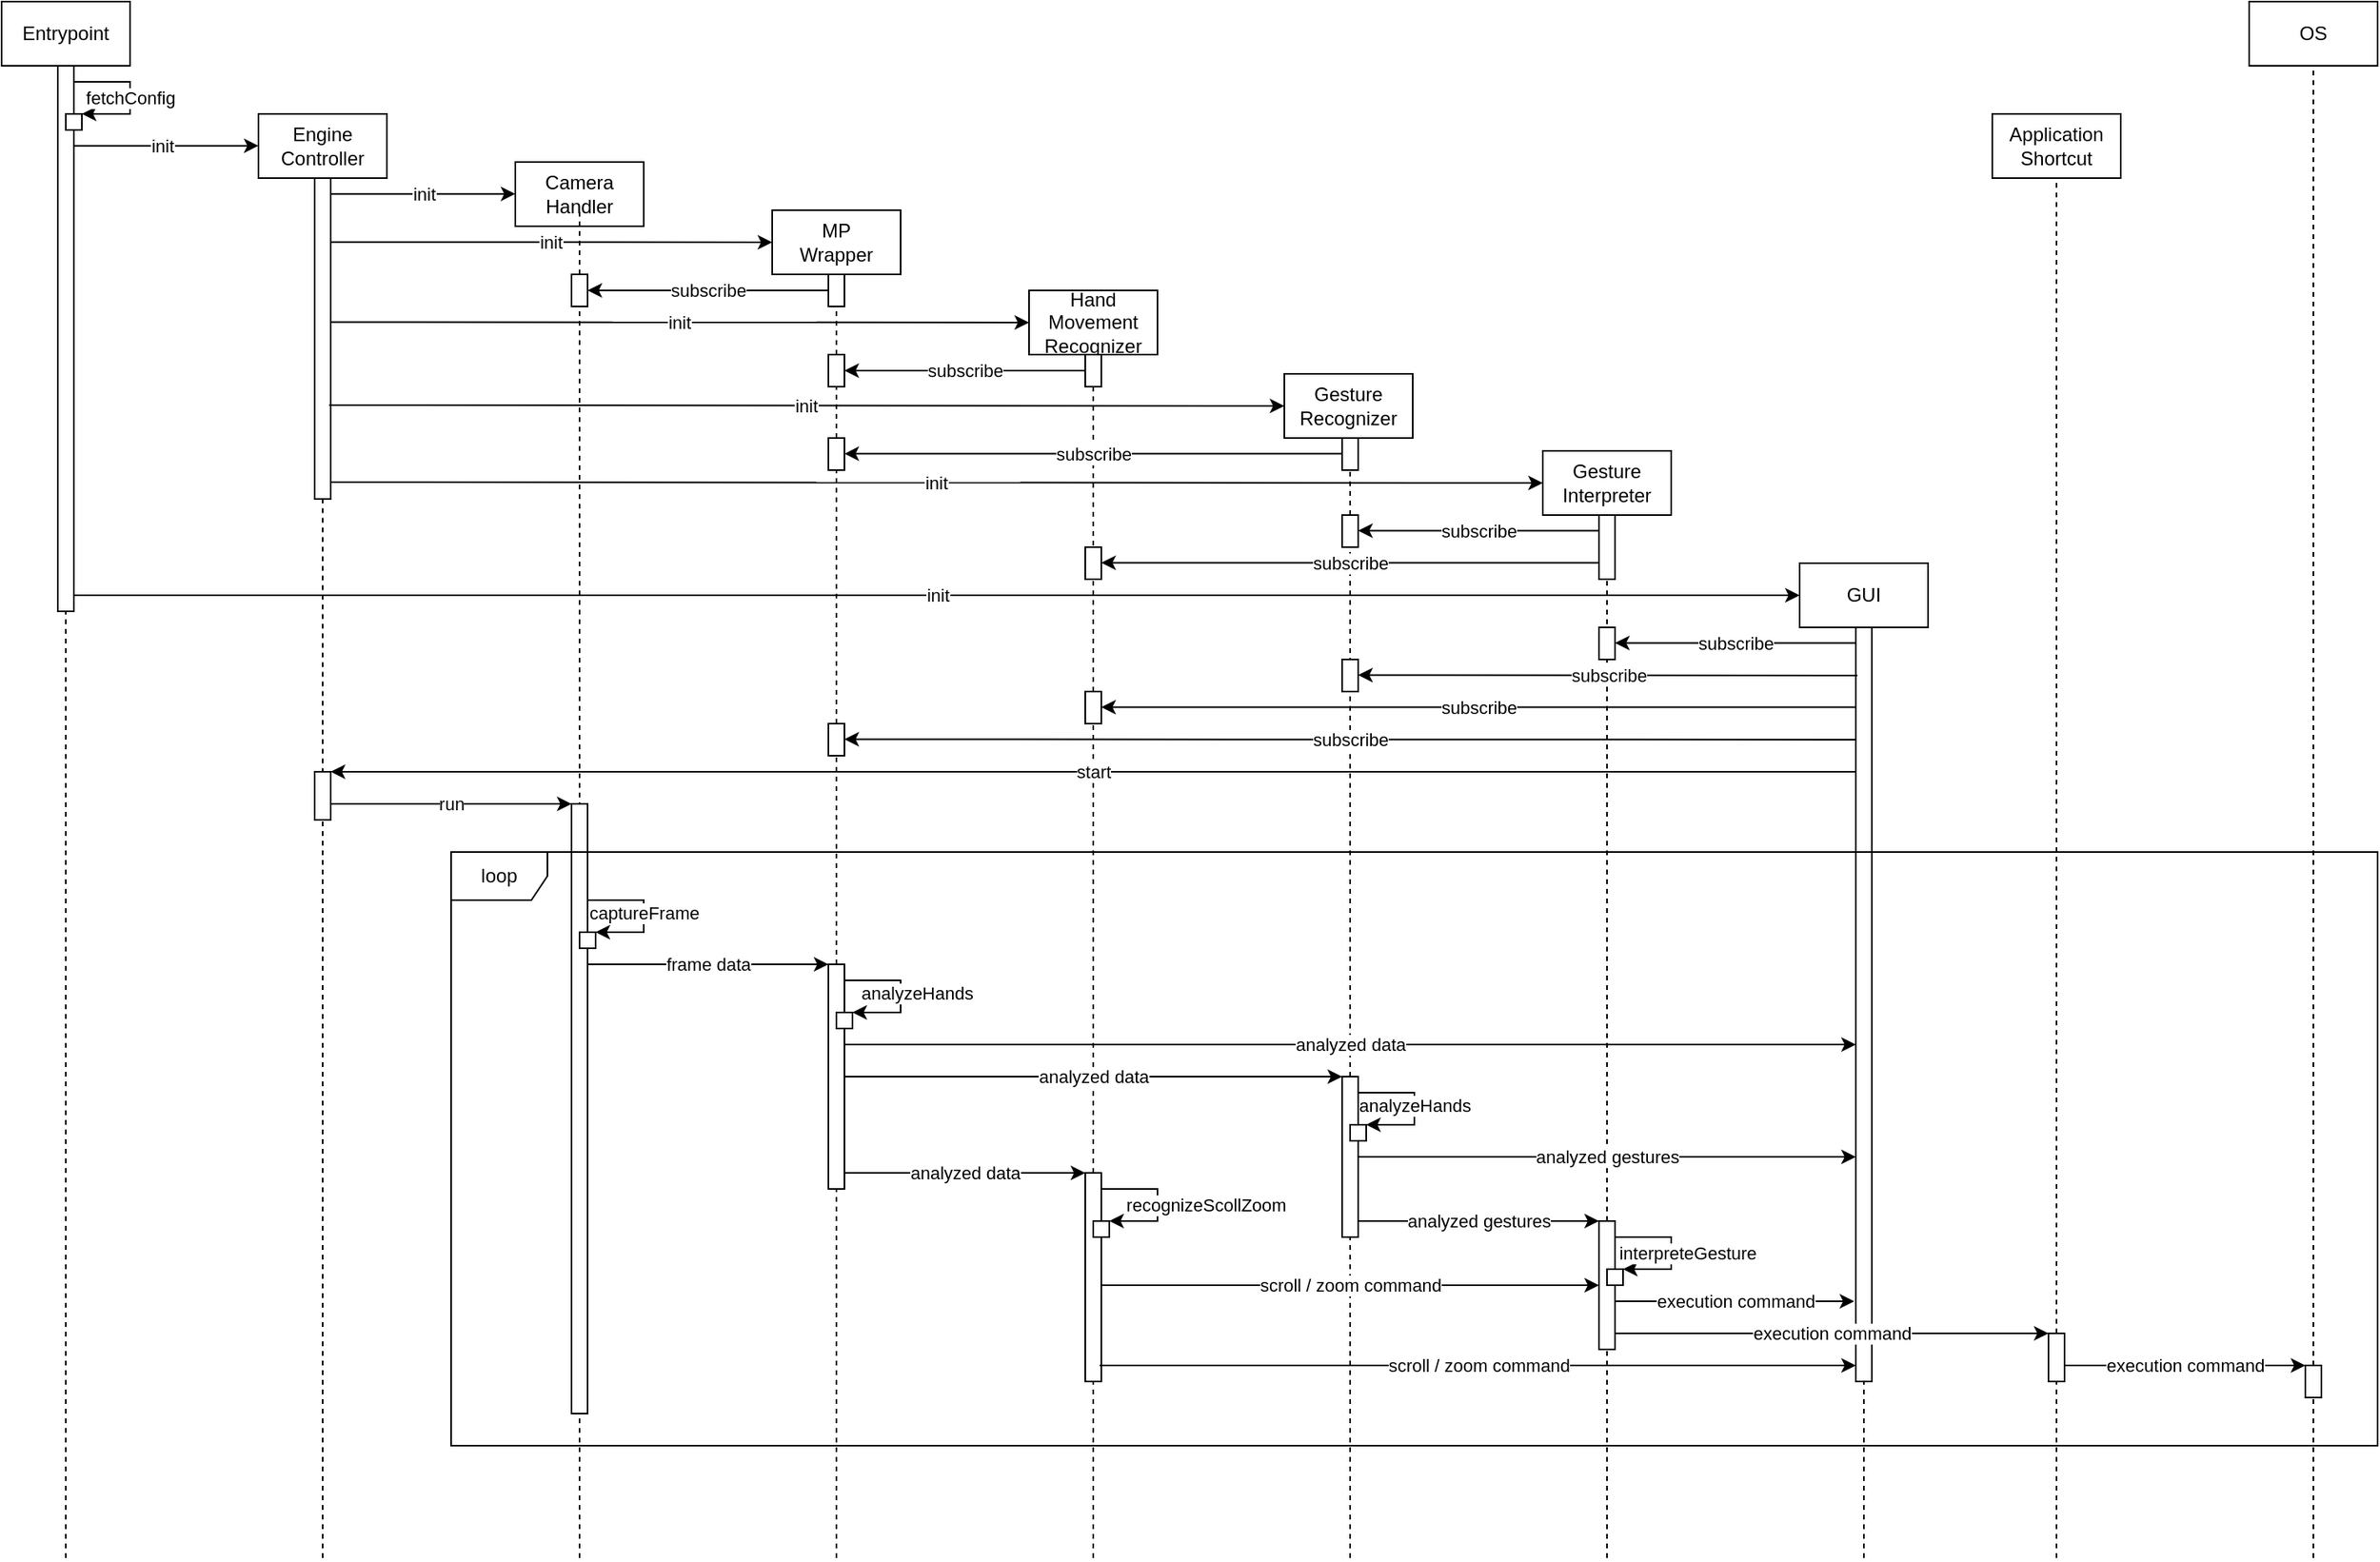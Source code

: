 <mxfile version="24.4.3" type="device">
  <diagram name="Seite-1" id="Dwj16rkVB0URbmV1UGKK">
    <mxGraphModel dx="1912" dy="991" grid="1" gridSize="10" guides="1" tooltips="1" connect="1" arrows="1" fold="1" page="1" pageScale="1" pageWidth="827" pageHeight="1169" math="0" shadow="0">
      <root>
        <mxCell id="0" />
        <mxCell id="1" parent="0" />
        <mxCell id="QZdKsVzVGydWaZeZubHy-1" value="Entrypoint" style="html=1;whiteSpace=wrap;" parent="1" vertex="1">
          <mxGeometry x="40" y="40" width="80" height="40" as="geometry" />
        </mxCell>
        <mxCell id="QZdKsVzVGydWaZeZubHy-2" value="&lt;div&gt;Engine&lt;/div&gt;&lt;div&gt;Controller&lt;br&gt;&lt;/div&gt;" style="html=1;whiteSpace=wrap;" parent="1" vertex="1">
          <mxGeometry x="200" y="110" width="80" height="40" as="geometry" />
        </mxCell>
        <mxCell id="QZdKsVzVGydWaZeZubHy-3" value="Camera&lt;br&gt;Handler" style="html=1;whiteSpace=wrap;" parent="1" vertex="1">
          <mxGeometry x="360" y="140" width="80" height="40" as="geometry" />
        </mxCell>
        <mxCell id="QZdKsVzVGydWaZeZubHy-4" value="MP&lt;br&gt;Wrapper" style="html=1;whiteSpace=wrap;" parent="1" vertex="1">
          <mxGeometry x="520" y="170" width="80" height="40" as="geometry" />
        </mxCell>
        <mxCell id="QZdKsVzVGydWaZeZubHy-5" value="Hand Movement Recognizer" style="html=1;whiteSpace=wrap;" parent="1" vertex="1">
          <mxGeometry x="680" y="220" width="80" height="40" as="geometry" />
        </mxCell>
        <mxCell id="QZdKsVzVGydWaZeZubHy-7" value="&lt;div&gt;Gesture&lt;/div&gt;&lt;div&gt;Interpreter&lt;/div&gt;" style="html=1;whiteSpace=wrap;" parent="1" vertex="1">
          <mxGeometry x="1000" y="320" width="80" height="40" as="geometry" />
        </mxCell>
        <mxCell id="QZdKsVzVGydWaZeZubHy-9" value="GUI" style="html=1;whiteSpace=wrap;" parent="1" vertex="1">
          <mxGeometry x="1160" y="390" width="80" height="40" as="geometry" />
        </mxCell>
        <mxCell id="QZdKsVzVGydWaZeZubHy-10" value="" style="endArrow=none;dashed=1;html=1;rounded=0;entryX=0.5;entryY=1;entryDx=0;entryDy=0;" parent="1" source="QZdKsVzVGydWaZeZubHy-27" target="QZdKsVzVGydWaZeZubHy-1" edge="1">
          <mxGeometry width="50" height="50" relative="1" as="geometry">
            <mxPoint x="80" y="760" as="sourcePoint" />
            <mxPoint x="490" y="200" as="targetPoint" />
          </mxGeometry>
        </mxCell>
        <mxCell id="QZdKsVzVGydWaZeZubHy-11" value="" style="endArrow=none;dashed=1;html=1;rounded=0;entryX=0.5;entryY=1;entryDx=0;entryDy=0;" parent="1" source="QZdKsVzVGydWaZeZubHy-41" target="QZdKsVzVGydWaZeZubHy-2" edge="1">
          <mxGeometry width="50" height="50" relative="1" as="geometry">
            <mxPoint x="240" y="451.538" as="sourcePoint" />
            <mxPoint x="239.41" y="164" as="targetPoint" />
          </mxGeometry>
        </mxCell>
        <mxCell id="QZdKsVzVGydWaZeZubHy-12" value="" style="endArrow=none;dashed=1;html=1;rounded=0;entryX=0.5;entryY=1;entryDx=0;entryDy=0;" parent="1" source="QZdKsVzVGydWaZeZubHy-65" edge="1">
          <mxGeometry width="50" height="50" relative="1" as="geometry">
            <mxPoint x="400" y="894" as="sourcePoint" />
            <mxPoint x="400" y="170" as="targetPoint" />
          </mxGeometry>
        </mxCell>
        <mxCell id="QZdKsVzVGydWaZeZubHy-16" value="" style="endArrow=none;dashed=1;html=1;rounded=0;entryX=0.5;entryY=1;entryDx=0;entryDy=0;" parent="1" source="QZdKsVzVGydWaZeZubHy-72" target="QZdKsVzVGydWaZeZubHy-7" edge="1">
          <mxGeometry width="50" height="50" relative="1" as="geometry">
            <mxPoint x="1040" y="924" as="sourcePoint" />
            <mxPoint x="1040" y="360" as="targetPoint" />
          </mxGeometry>
        </mxCell>
        <mxCell id="QZdKsVzVGydWaZeZubHy-18" value="" style="endArrow=none;dashed=1;html=1;rounded=0;entryX=0.5;entryY=1;entryDx=0;entryDy=0;" parent="1" source="QZdKsVzVGydWaZeZubHy-81" edge="1">
          <mxGeometry width="50" height="50" relative="1" as="geometry">
            <mxPoint x="1199.5" y="1110" as="sourcePoint" />
            <mxPoint x="1199.5" y="430" as="targetPoint" />
          </mxGeometry>
        </mxCell>
        <mxCell id="QZdKsVzVGydWaZeZubHy-20" value="init" style="endArrow=classic;html=1;rounded=0;" parent="1" edge="1">
          <mxGeometry width="50" height="50" relative="1" as="geometry">
            <mxPoint x="80" y="129.82" as="sourcePoint" />
            <mxPoint x="200" y="129.82" as="targetPoint" />
          </mxGeometry>
        </mxCell>
        <mxCell id="QZdKsVzVGydWaZeZubHy-28" value="" style="endArrow=none;dashed=1;html=1;rounded=0;" parent="1" target="QZdKsVzVGydWaZeZubHy-27" edge="1">
          <mxGeometry width="50" height="50" relative="1" as="geometry">
            <mxPoint x="80" y="1010" as="sourcePoint" />
            <mxPoint x="80" y="540" as="targetPoint" />
          </mxGeometry>
        </mxCell>
        <mxCell id="QZdKsVzVGydWaZeZubHy-27" value="" style="html=1;points=[[0,0,0,0,5],[0,1,0,0,-5],[1,0,0,0,5],[1,1,0,0,-5]];perimeter=orthogonalPerimeter;outlineConnect=0;targetShapes=umlLifeline;portConstraint=eastwest;newEdgeStyle={&quot;curved&quot;:0,&quot;rounded&quot;:0};" parent="1" vertex="1">
          <mxGeometry x="75" y="80" width="10" height="340" as="geometry" />
        </mxCell>
        <mxCell id="QZdKsVzVGydWaZeZubHy-37" value="" style="html=1;points=[[0,0,0,0,5],[0,1,0,0,-5],[1,0,0,0,5],[1,1,0,0,-5]];perimeter=orthogonalPerimeter;outlineConnect=0;targetShapes=umlLifeline;portConstraint=eastwest;newEdgeStyle={&quot;curved&quot;:0,&quot;rounded&quot;:0};" parent="1" vertex="1">
          <mxGeometry x="80" y="110" width="10" height="10" as="geometry" />
        </mxCell>
        <mxCell id="QZdKsVzVGydWaZeZubHy-38" value="fetchConfig" style="endArrow=classic;html=1;rounded=0;" parent="1" edge="1">
          <mxGeometry x="0.059" width="50" height="50" relative="1" as="geometry">
            <mxPoint x="85" y="90" as="sourcePoint" />
            <mxPoint x="90" y="110" as="targetPoint" />
            <Array as="points">
              <mxPoint x="120" y="90" />
              <mxPoint x="120" y="110" />
            </Array>
            <mxPoint as="offset" />
          </mxGeometry>
        </mxCell>
        <mxCell id="QZdKsVzVGydWaZeZubHy-41" value="" style="html=1;points=[[0,0,0,0,5],[0,1,0,0,-5],[1,0,0,0,5],[1,1,0,0,-5]];perimeter=orthogonalPerimeter;outlineConnect=0;targetShapes=umlLifeline;portConstraint=eastwest;newEdgeStyle={&quot;curved&quot;:0,&quot;rounded&quot;:0};" parent="1" vertex="1">
          <mxGeometry x="235" y="150" width="10" height="200" as="geometry" />
        </mxCell>
        <mxCell id="QZdKsVzVGydWaZeZubHy-43" value="init" style="endArrow=classic;html=1;rounded=0;" parent="1" edge="1">
          <mxGeometry width="50" height="50" relative="1" as="geometry">
            <mxPoint x="245" y="159.82" as="sourcePoint" />
            <mxPoint x="360" y="159.82" as="targetPoint" />
          </mxGeometry>
        </mxCell>
        <mxCell id="QZdKsVzVGydWaZeZubHy-44" value="init" style="endArrow=classic;html=1;rounded=0;entryX=0;entryY=0.5;entryDx=0;entryDy=0;" parent="1" target="QZdKsVzVGydWaZeZubHy-4" edge="1">
          <mxGeometry width="50" height="50" relative="1" as="geometry">
            <mxPoint x="245" y="189.82" as="sourcePoint" />
            <mxPoint x="360" y="189.82" as="targetPoint" />
          </mxGeometry>
        </mxCell>
        <mxCell id="QZdKsVzVGydWaZeZubHy-45" value="init" style="endArrow=classic;html=1;rounded=0;entryX=0;entryY=0.5;entryDx=0;entryDy=0;" parent="1" target="QZdKsVzVGydWaZeZubHy-5" edge="1">
          <mxGeometry width="50" height="50" relative="1" as="geometry">
            <mxPoint x="245" y="239.74" as="sourcePoint" />
            <mxPoint x="520" y="239.92" as="targetPoint" />
          </mxGeometry>
        </mxCell>
        <mxCell id="QZdKsVzVGydWaZeZubHy-50" value="" style="endArrow=none;dashed=1;html=1;rounded=0;entryX=0.5;entryY=1;entryDx=0;entryDy=0;" parent="1" source="QZdKsVzVGydWaZeZubHy-58" edge="1">
          <mxGeometry width="50" height="50" relative="1" as="geometry">
            <mxPoint x="560" y="260" as="sourcePoint" />
            <mxPoint x="560" y="230" as="targetPoint" />
          </mxGeometry>
        </mxCell>
        <mxCell id="QZdKsVzVGydWaZeZubHy-49" value="" style="html=1;points=[[0,0,0,0,5],[0,1,0,0,-5],[1,0,0,0,5],[1,1,0,0,-5]];perimeter=orthogonalPerimeter;outlineConnect=0;targetShapes=umlLifeline;portConstraint=eastwest;newEdgeStyle={&quot;curved&quot;:0,&quot;rounded&quot;:0};" parent="1" vertex="1">
          <mxGeometry x="555" y="210" width="10" height="20" as="geometry" />
        </mxCell>
        <mxCell id="QZdKsVzVGydWaZeZubHy-51" value="subscribe" style="endArrow=classic;html=1;rounded=0;" parent="1" source="QZdKsVzVGydWaZeZubHy-49" target="QZdKsVzVGydWaZeZubHy-65" edge="1">
          <mxGeometry width="50" height="50" relative="1" as="geometry">
            <mxPoint x="480" y="280" as="sourcePoint" />
            <mxPoint x="410" y="220" as="targetPoint" />
          </mxGeometry>
        </mxCell>
        <mxCell id="QZdKsVzVGydWaZeZubHy-53" value="" style="endArrow=none;dashed=1;html=1;rounded=0;" parent="1" source="QZdKsVzVGydWaZeZubHy-55" target="QZdKsVzVGydWaZeZubHy-76" edge="1">
          <mxGeometry width="50" height="50" relative="1" as="geometry">
            <mxPoint x="719.79" y="1104" as="sourcePoint" />
            <mxPoint x="719.97" y="440" as="targetPoint" />
          </mxGeometry>
        </mxCell>
        <mxCell id="QZdKsVzVGydWaZeZubHy-55" value="" style="html=1;points=[[0,0,0,0,5],[0,1,0,0,-5],[1,0,0,0,5],[1,1,0,0,-5]];perimeter=orthogonalPerimeter;outlineConnect=0;targetShapes=umlLifeline;portConstraint=eastwest;newEdgeStyle={&quot;curved&quot;:0,&quot;rounded&quot;:0};" parent="1" vertex="1">
          <mxGeometry x="715" y="260" width="10" height="20" as="geometry" />
        </mxCell>
        <mxCell id="QZdKsVzVGydWaZeZubHy-57" value="subscribe" style="endArrow=classic;html=1;rounded=0;" parent="1" target="QZdKsVzVGydWaZeZubHy-58" edge="1">
          <mxGeometry width="50" height="50" relative="1" as="geometry">
            <mxPoint x="715" y="270" as="sourcePoint" />
            <mxPoint x="600" y="270" as="targetPoint" />
          </mxGeometry>
        </mxCell>
        <mxCell id="QZdKsVzVGydWaZeZubHy-59" value="" style="endArrow=none;dashed=1;html=1;rounded=0;entryX=0.5;entryY=1;entryDx=0;entryDy=0;" parent="1" source="QZdKsVzVGydWaZeZubHy-67" target="QZdKsVzVGydWaZeZubHy-58" edge="1">
          <mxGeometry width="50" height="50" relative="1" as="geometry">
            <mxPoint x="560" y="290" as="sourcePoint" />
            <mxPoint x="560" y="180" as="targetPoint" />
          </mxGeometry>
        </mxCell>
        <mxCell id="QZdKsVzVGydWaZeZubHy-58" value="" style="html=1;points=[[0,0,0,0,5],[0,1,0,0,-5],[1,0,0,0,5],[1,1,0,0,-5]];perimeter=orthogonalPerimeter;outlineConnect=0;targetShapes=umlLifeline;portConstraint=eastwest;newEdgeStyle={&quot;curved&quot;:0,&quot;rounded&quot;:0};" parent="1" vertex="1">
          <mxGeometry x="555" y="260" width="10" height="20" as="geometry" />
        </mxCell>
        <mxCell id="QZdKsVzVGydWaZeZubHy-6" value="&lt;div&gt;Gesture&lt;/div&gt;&lt;div&gt;Recognizer&lt;br&gt;&lt;/div&gt;" style="html=1;whiteSpace=wrap;" parent="1" vertex="1">
          <mxGeometry x="839" y="272" width="80" height="40" as="geometry" />
        </mxCell>
        <mxCell id="QZdKsVzVGydWaZeZubHy-62" value="" style="endArrow=none;dashed=1;html=1;rounded=0;entryX=0.5;entryY=1;entryDx=0;entryDy=0;" parent="1" source="QZdKsVzVGydWaZeZubHy-55" edge="1">
          <mxGeometry width="50" height="50" relative="1" as="geometry">
            <mxPoint x="680" y="340" as="sourcePoint" />
            <mxPoint x="720" y="370" as="targetPoint" />
          </mxGeometry>
        </mxCell>
        <mxCell id="QZdKsVzVGydWaZeZubHy-63" value="init" style="endArrow=classic;html=1;rounded=0;entryX=0;entryY=0.5;entryDx=0;entryDy=0;" parent="1" target="QZdKsVzVGydWaZeZubHy-6" edge="1">
          <mxGeometry width="50" height="50" relative="1" as="geometry">
            <mxPoint x="244" y="291.5" as="sourcePoint" />
            <mxPoint x="679" y="291.76" as="targetPoint" />
          </mxGeometry>
        </mxCell>
        <mxCell id="QZdKsVzVGydWaZeZubHy-64" value="init" style="endArrow=classic;html=1;rounded=0;entryX=0;entryY=0.5;entryDx=0;entryDy=0;" parent="1" target="QZdKsVzVGydWaZeZubHy-7" edge="1">
          <mxGeometry width="50" height="50" relative="1" as="geometry">
            <mxPoint x="245" y="339.5" as="sourcePoint" />
            <mxPoint x="840" y="340" as="targetPoint" />
          </mxGeometry>
        </mxCell>
        <mxCell id="QZdKsVzVGydWaZeZubHy-66" value="" style="endArrow=none;dashed=1;html=1;rounded=0;entryX=0.5;entryY=1;entryDx=0;entryDy=0;" parent="1" edge="1">
          <mxGeometry width="50" height="50" relative="1" as="geometry">
            <mxPoint x="400" y="1010" as="sourcePoint" />
            <mxPoint x="400" y="230" as="targetPoint" />
          </mxGeometry>
        </mxCell>
        <mxCell id="QZdKsVzVGydWaZeZubHy-65" value="" style="html=1;points=[[0,0,0,0,5],[0,1,0,0,-5],[1,0,0,0,5],[1,1,0,0,-5]];perimeter=orthogonalPerimeter;outlineConnect=0;targetShapes=umlLifeline;portConstraint=eastwest;newEdgeStyle={&quot;curved&quot;:0,&quot;rounded&quot;:0};" parent="1" vertex="1">
          <mxGeometry x="395" y="210" width="10" height="20" as="geometry" />
        </mxCell>
        <mxCell id="QZdKsVzVGydWaZeZubHy-68" value="" style="endArrow=none;dashed=1;html=1;rounded=0;entryX=0.5;entryY=1;entryDx=0;entryDy=0;" parent="1" source="QZdKsVzVGydWaZeZubHy-101" target="QZdKsVzVGydWaZeZubHy-67" edge="1">
          <mxGeometry width="50" height="50" relative="1" as="geometry">
            <mxPoint x="558.82" y="1004" as="sourcePoint" />
            <mxPoint x="559" y="440" as="targetPoint" />
          </mxGeometry>
        </mxCell>
        <mxCell id="QZdKsVzVGydWaZeZubHy-67" value="" style="html=1;points=[[0,0,0,0,5],[0,1,0,0,-5],[1,0,0,0,5],[1,1,0,0,-5]];perimeter=orthogonalPerimeter;outlineConnect=0;targetShapes=umlLifeline;portConstraint=eastwest;newEdgeStyle={&quot;curved&quot;:0,&quot;rounded&quot;:0};" parent="1" vertex="1">
          <mxGeometry x="555" y="312" width="10" height="20" as="geometry" />
        </mxCell>
        <mxCell id="QZdKsVzVGydWaZeZubHy-70" value="" style="endArrow=none;dashed=1;html=1;rounded=0;entryX=0.5;entryY=1;entryDx=0;entryDy=0;" parent="1" source="QZdKsVzVGydWaZeZubHy-74" target="QZdKsVzVGydWaZeZubHy-69" edge="1">
          <mxGeometry width="50" height="50" relative="1" as="geometry">
            <mxPoint x="880" y="342.0" as="sourcePoint" />
            <mxPoint x="880" y="222" as="targetPoint" />
          </mxGeometry>
        </mxCell>
        <mxCell id="QZdKsVzVGydWaZeZubHy-69" value="" style="html=1;points=[[0,0,0,0,5],[0,1,0,0,-5],[1,0,0,0,5],[1,1,0,0,-5]];perimeter=orthogonalPerimeter;outlineConnect=0;targetShapes=umlLifeline;portConstraint=eastwest;newEdgeStyle={&quot;curved&quot;:0,&quot;rounded&quot;:0};" parent="1" vertex="1">
          <mxGeometry x="875" y="312" width="10" height="20" as="geometry" />
        </mxCell>
        <mxCell id="QZdKsVzVGydWaZeZubHy-71" value="subscribe" style="endArrow=classic;html=1;rounded=0;" parent="1" source="QZdKsVzVGydWaZeZubHy-69" edge="1">
          <mxGeometry width="50" height="50" relative="1" as="geometry">
            <mxPoint x="715" y="321.76" as="sourcePoint" />
            <mxPoint x="565" y="321.76" as="targetPoint" />
          </mxGeometry>
        </mxCell>
        <mxCell id="QZdKsVzVGydWaZeZubHy-73" value="" style="endArrow=none;dashed=1;html=1;rounded=0;entryX=0.5;entryY=1;entryDx=0;entryDy=0;" parent="1" source="QZdKsVzVGydWaZeZubHy-118" edge="1">
          <mxGeometry width="50" height="50" relative="1" as="geometry">
            <mxPoint x="1040" y="920" as="sourcePoint" />
            <mxPoint x="1040" y="390" as="targetPoint" />
          </mxGeometry>
        </mxCell>
        <mxCell id="QZdKsVzVGydWaZeZubHy-72" value="" style="html=1;points=[[0,0,0,0,5],[0,1,0,0,-5],[1,0,0,0,5],[1,1,0,0,-5]];perimeter=orthogonalPerimeter;outlineConnect=0;targetShapes=umlLifeline;portConstraint=eastwest;newEdgeStyle={&quot;curved&quot;:0,&quot;rounded&quot;:0};" parent="1" vertex="1">
          <mxGeometry x="1035" y="360" width="10" height="40" as="geometry" />
        </mxCell>
        <mxCell id="QZdKsVzVGydWaZeZubHy-75" value="" style="endArrow=none;dashed=1;html=1;rounded=0;entryX=0.5;entryY=1;entryDx=0;entryDy=0;" parent="1" source="QZdKsVzVGydWaZeZubHy-106" target="QZdKsVzVGydWaZeZubHy-74" edge="1">
          <mxGeometry width="50" height="50" relative="1" as="geometry">
            <mxPoint x="880" y="920" as="sourcePoint" />
            <mxPoint x="880" y="350" as="targetPoint" />
          </mxGeometry>
        </mxCell>
        <mxCell id="QZdKsVzVGydWaZeZubHy-74" value="" style="html=1;points=[[0,0,0,0,5],[0,1,0,0,-5],[1,0,0,0,5],[1,1,0,0,-5]];perimeter=orthogonalPerimeter;outlineConnect=0;targetShapes=umlLifeline;portConstraint=eastwest;newEdgeStyle={&quot;curved&quot;:0,&quot;rounded&quot;:0};" parent="1" vertex="1">
          <mxGeometry x="875" y="360" width="10" height="20" as="geometry" />
        </mxCell>
        <mxCell id="QZdKsVzVGydWaZeZubHy-77" value="" style="endArrow=none;dashed=1;html=1;rounded=0;entryX=0.5;entryY=1;entryDx=0;entryDy=0;" parent="1" source="QZdKsVzVGydWaZeZubHy-112" edge="1">
          <mxGeometry width="50" height="50" relative="1" as="geometry">
            <mxPoint x="720" y="920" as="sourcePoint" />
            <mxPoint x="720" y="390" as="targetPoint" />
          </mxGeometry>
        </mxCell>
        <mxCell id="QZdKsVzVGydWaZeZubHy-76" value="" style="html=1;points=[[0,0,0,0,5],[0,1,0,0,-5],[1,0,0,0,5],[1,1,0,0,-5]];perimeter=orthogonalPerimeter;outlineConnect=0;targetShapes=umlLifeline;portConstraint=eastwest;newEdgeStyle={&quot;curved&quot;:0,&quot;rounded&quot;:0};" parent="1" vertex="1">
          <mxGeometry x="715" y="380" width="10" height="20" as="geometry" />
        </mxCell>
        <mxCell id="QZdKsVzVGydWaZeZubHy-78" value="subscribe" style="endArrow=classic;html=1;rounded=0;" parent="1" edge="1">
          <mxGeometry width="50" height="50" relative="1" as="geometry">
            <mxPoint x="1035" y="369.71" as="sourcePoint" />
            <mxPoint x="885" y="369.71" as="targetPoint" />
          </mxGeometry>
        </mxCell>
        <mxCell id="QZdKsVzVGydWaZeZubHy-79" value="subscribe" style="endArrow=classic;html=1;rounded=0;" parent="1" target="QZdKsVzVGydWaZeZubHy-76" edge="1">
          <mxGeometry width="50" height="50" relative="1" as="geometry">
            <mxPoint x="1035" y="389.71" as="sourcePoint" />
            <mxPoint x="885" y="389.71" as="targetPoint" />
          </mxGeometry>
        </mxCell>
        <mxCell id="QZdKsVzVGydWaZeZubHy-80" value="init" style="endArrow=classic;html=1;rounded=0;entryX=0;entryY=0.5;entryDx=0;entryDy=0;" parent="1" target="QZdKsVzVGydWaZeZubHy-9" edge="1">
          <mxGeometry width="50" height="50" relative="1" as="geometry">
            <mxPoint x="85" y="410" as="sourcePoint" />
            <mxPoint x="205" y="529.5" as="targetPoint" />
          </mxGeometry>
        </mxCell>
        <mxCell id="QZdKsVzVGydWaZeZubHy-83" value="" style="endArrow=none;dashed=1;html=1;rounded=0;" parent="1" target="QZdKsVzVGydWaZeZubHy-81" edge="1">
          <mxGeometry width="50" height="50" relative="1" as="geometry">
            <mxPoint x="1200" y="1010" as="sourcePoint" />
            <mxPoint x="1200" y="860" as="targetPoint" />
          </mxGeometry>
        </mxCell>
        <mxCell id="QZdKsVzVGydWaZeZubHy-81" value="" style="html=1;points=[[0,0,0,0,5],[0,1,0,0,-5],[1,0,0,0,5],[1,1,0,0,-5]];perimeter=orthogonalPerimeter;outlineConnect=0;targetShapes=umlLifeline;portConstraint=eastwest;newEdgeStyle={&quot;curved&quot;:0,&quot;rounded&quot;:0};" parent="1" vertex="1">
          <mxGeometry x="1195" y="430" width="10" height="470" as="geometry" />
        </mxCell>
        <mxCell id="QZdKsVzVGydWaZeZubHy-84" value="" style="html=1;points=[[0,0,0,0,5],[0,1,0,0,-5],[1,0,0,0,5],[1,1,0,0,-5]];perimeter=orthogonalPerimeter;outlineConnect=0;targetShapes=umlLifeline;portConstraint=eastwest;newEdgeStyle={&quot;curved&quot;:0,&quot;rounded&quot;:0};" parent="1" vertex="1">
          <mxGeometry x="1035" y="430" width="10" height="20" as="geometry" />
        </mxCell>
        <mxCell id="QZdKsVzVGydWaZeZubHy-85" value="subscribe" style="endArrow=classic;html=1;rounded=0;" parent="1" edge="1">
          <mxGeometry width="50" height="50" relative="1" as="geometry">
            <mxPoint x="1195" y="439.71" as="sourcePoint" />
            <mxPoint x="1045" y="439.71" as="targetPoint" />
          </mxGeometry>
        </mxCell>
        <mxCell id="QZdKsVzVGydWaZeZubHy-86" value="" style="html=1;points=[[0,0,0,0,5],[0,1,0,0,-5],[1,0,0,0,5],[1,1,0,0,-5]];perimeter=orthogonalPerimeter;outlineConnect=0;targetShapes=umlLifeline;portConstraint=eastwest;newEdgeStyle={&quot;curved&quot;:0,&quot;rounded&quot;:0};" parent="1" vertex="1">
          <mxGeometry x="875" y="450" width="10" height="20" as="geometry" />
        </mxCell>
        <mxCell id="QZdKsVzVGydWaZeZubHy-87" value="subscribe" style="endArrow=classic;html=1;rounded=0;" parent="1" edge="1">
          <mxGeometry width="50" height="50" relative="1" as="geometry">
            <mxPoint x="1196" y="460" as="sourcePoint" />
            <mxPoint x="885" y="459.71" as="targetPoint" />
          </mxGeometry>
        </mxCell>
        <mxCell id="QZdKsVzVGydWaZeZubHy-88" value="" style="html=1;points=[[0,0,0,0,5],[0,1,0,0,-5],[1,0,0,0,5],[1,1,0,0,-5]];perimeter=orthogonalPerimeter;outlineConnect=0;targetShapes=umlLifeline;portConstraint=eastwest;newEdgeStyle={&quot;curved&quot;:0,&quot;rounded&quot;:0};" parent="1" vertex="1">
          <mxGeometry x="715" y="470" width="10" height="20" as="geometry" />
        </mxCell>
        <mxCell id="QZdKsVzVGydWaZeZubHy-89" value="subscribe" style="endArrow=classic;html=1;rounded=0;" parent="1" source="QZdKsVzVGydWaZeZubHy-81" edge="1">
          <mxGeometry width="50" height="50" relative="1" as="geometry">
            <mxPoint x="1036" y="480" as="sourcePoint" />
            <mxPoint x="725" y="479.71" as="targetPoint" />
          </mxGeometry>
        </mxCell>
        <mxCell id="QZdKsVzVGydWaZeZubHy-90" value="" style="html=1;points=[[0,0,0,0,5],[0,1,0,0,-5],[1,0,0,0,5],[1,1,0,0,-5]];perimeter=orthogonalPerimeter;outlineConnect=0;targetShapes=umlLifeline;portConstraint=eastwest;newEdgeStyle={&quot;curved&quot;:0,&quot;rounded&quot;:0};" parent="1" vertex="1">
          <mxGeometry x="555" y="490" width="10" height="20" as="geometry" />
        </mxCell>
        <mxCell id="QZdKsVzVGydWaZeZubHy-91" value="subscribe" style="endArrow=classic;html=1;rounded=0;" parent="1" edge="1">
          <mxGeometry width="50" height="50" relative="1" as="geometry">
            <mxPoint x="1195" y="500" as="sourcePoint" />
            <mxPoint x="565" y="499.71" as="targetPoint" />
          </mxGeometry>
        </mxCell>
        <mxCell id="QZdKsVzVGydWaZeZubHy-92" value="start" style="endArrow=classic;html=1;rounded=0;" parent="1" target="QZdKsVzVGydWaZeZubHy-93" edge="1">
          <mxGeometry width="50" height="50" relative="1" as="geometry">
            <mxPoint x="1195" y="520" as="sourcePoint" />
            <mxPoint x="550" y="610" as="targetPoint" />
          </mxGeometry>
        </mxCell>
        <mxCell id="QZdKsVzVGydWaZeZubHy-93" value="" style="html=1;points=[[0,0,0,0,5],[0,1,0,0,-5],[1,0,0,0,5],[1,1,0,0,-5]];perimeter=orthogonalPerimeter;outlineConnect=0;targetShapes=umlLifeline;portConstraint=eastwest;newEdgeStyle={&quot;curved&quot;:0,&quot;rounded&quot;:0};" parent="1" vertex="1">
          <mxGeometry x="235" y="520" width="10" height="30" as="geometry" />
        </mxCell>
        <mxCell id="QZdKsVzVGydWaZeZubHy-95" value="" style="html=1;points=[[0,0,0,0,5],[0,1,0,0,-5],[1,0,0,0,5],[1,1,0,0,-5]];perimeter=orthogonalPerimeter;outlineConnect=0;targetShapes=umlLifeline;portConstraint=eastwest;newEdgeStyle={&quot;curved&quot;:0,&quot;rounded&quot;:0};" parent="1" vertex="1">
          <mxGeometry x="395" y="540" width="10" height="380" as="geometry" />
        </mxCell>
        <mxCell id="QZdKsVzVGydWaZeZubHy-96" value="run" style="endArrow=classic;html=1;rounded=0;" parent="1" source="QZdKsVzVGydWaZeZubHy-93" edge="1">
          <mxGeometry width="50" height="50" relative="1" as="geometry">
            <mxPoint x="246" y="538" as="sourcePoint" />
            <mxPoint x="395" y="540" as="targetPoint" />
          </mxGeometry>
        </mxCell>
        <mxCell id="QZdKsVzVGydWaZeZubHy-97" value="" style="html=1;points=[[0,0,0,0,5],[0,1,0,0,-5],[1,0,0,0,5],[1,1,0,0,-5]];perimeter=orthogonalPerimeter;outlineConnect=0;targetShapes=umlLifeline;portConstraint=eastwest;newEdgeStyle={&quot;curved&quot;:0,&quot;rounded&quot;:0};" parent="1" vertex="1">
          <mxGeometry x="400" y="620" width="10" height="10" as="geometry" />
        </mxCell>
        <mxCell id="QZdKsVzVGydWaZeZubHy-98" value="captureFrame" style="endArrow=classic;html=1;rounded=0;" parent="1" target="QZdKsVzVGydWaZeZubHy-97" edge="1">
          <mxGeometry width="50" height="50" relative="1" as="geometry">
            <mxPoint x="405" y="600" as="sourcePoint" />
            <mxPoint x="510" y="630" as="targetPoint" />
            <Array as="points">
              <mxPoint x="440" y="600" />
              <mxPoint x="440" y="620" />
            </Array>
          </mxGeometry>
        </mxCell>
        <mxCell id="QZdKsVzVGydWaZeZubHy-99" value="frame data" style="endArrow=classic;html=1;rounded=0;" parent="1" target="QZdKsVzVGydWaZeZubHy-101" edge="1">
          <mxGeometry width="50" height="50" relative="1" as="geometry">
            <mxPoint x="405" y="640" as="sourcePoint" />
            <mxPoint x="500" y="650" as="targetPoint" />
          </mxGeometry>
        </mxCell>
        <mxCell id="QZdKsVzVGydWaZeZubHy-100" value="" style="endArrow=none;dashed=1;html=1;rounded=0;exitX=0.5;exitY=0.999;exitDx=0;exitDy=0;exitPerimeter=0;" parent="1" source="QZdKsVzVGydWaZeZubHy-41" target="QZdKsVzVGydWaZeZubHy-93" edge="1">
          <mxGeometry width="50" height="50" relative="1" as="geometry">
            <mxPoint x="340" y="620" as="sourcePoint" />
            <mxPoint x="240" y="510" as="targetPoint" />
          </mxGeometry>
        </mxCell>
        <mxCell id="QZdKsVzVGydWaZeZubHy-102" value="" style="endArrow=none;dashed=1;html=1;rounded=0;entryX=0.5;entryY=1;entryDx=0;entryDy=0;" parent="1" target="QZdKsVzVGydWaZeZubHy-101" edge="1">
          <mxGeometry width="50" height="50" relative="1" as="geometry">
            <mxPoint x="560" y="1010" as="sourcePoint" />
            <mxPoint x="560" y="382" as="targetPoint" />
          </mxGeometry>
        </mxCell>
        <mxCell id="QZdKsVzVGydWaZeZubHy-101" value="" style="html=1;points=[[0,0,0,0,5],[0,1,0,0,-5],[1,0,0,0,5],[1,1,0,0,-5]];perimeter=orthogonalPerimeter;outlineConnect=0;targetShapes=umlLifeline;portConstraint=eastwest;newEdgeStyle={&quot;curved&quot;:0,&quot;rounded&quot;:0};" parent="1" vertex="1">
          <mxGeometry x="555" y="640" width="10" height="140" as="geometry" />
        </mxCell>
        <mxCell id="QZdKsVzVGydWaZeZubHy-103" value="analyzeHands" style="endArrow=classic;html=1;rounded=0;" parent="1" target="QZdKsVzVGydWaZeZubHy-104" edge="1">
          <mxGeometry x="0.012" y="10" width="50" height="50" relative="1" as="geometry">
            <mxPoint x="565" y="650" as="sourcePoint" />
            <mxPoint x="660" y="720" as="targetPoint" />
            <Array as="points">
              <mxPoint x="600" y="650" />
              <mxPoint x="600" y="670" />
            </Array>
            <mxPoint as="offset" />
          </mxGeometry>
        </mxCell>
        <mxCell id="QZdKsVzVGydWaZeZubHy-104" value="" style="html=1;points=[[0,0,0,0,5],[0,1,0,0,-5],[1,0,0,0,5],[1,1,0,0,-5]];perimeter=orthogonalPerimeter;outlineConnect=0;targetShapes=umlLifeline;portConstraint=eastwest;newEdgeStyle={&quot;curved&quot;:0,&quot;rounded&quot;:0};" parent="1" vertex="1">
          <mxGeometry x="560" y="670" width="10" height="10" as="geometry" />
        </mxCell>
        <mxCell id="QZdKsVzVGydWaZeZubHy-105" value="analyzed data" style="endArrow=classic;html=1;rounded=0;exitX=0.996;exitY=0.185;exitDx=0;exitDy=0;exitPerimeter=0;" parent="1" edge="1">
          <mxGeometry width="50" height="50" relative="1" as="geometry">
            <mxPoint x="564.96" y="690.0" as="sourcePoint" />
            <mxPoint x="1195" y="690.0" as="targetPoint" />
          </mxGeometry>
        </mxCell>
        <mxCell id="QZdKsVzVGydWaZeZubHy-107" value="" style="endArrow=none;dashed=1;html=1;rounded=0;entryX=0.5;entryY=1;entryDx=0;entryDy=0;" parent="1" target="QZdKsVzVGydWaZeZubHy-106" edge="1">
          <mxGeometry width="50" height="50" relative="1" as="geometry">
            <mxPoint x="880" y="1010" as="sourcePoint" />
            <mxPoint x="880" y="430" as="targetPoint" />
          </mxGeometry>
        </mxCell>
        <mxCell id="QZdKsVzVGydWaZeZubHy-106" value="" style="html=1;points=[[0,0,0,0,5],[0,1,0,0,-5],[1,0,0,0,5],[1,1,0,0,-5]];perimeter=orthogonalPerimeter;outlineConnect=0;targetShapes=umlLifeline;portConstraint=eastwest;newEdgeStyle={&quot;curved&quot;:0,&quot;rounded&quot;:0};" parent="1" vertex="1">
          <mxGeometry x="875" y="710" width="10" height="100" as="geometry" />
        </mxCell>
        <mxCell id="QZdKsVzVGydWaZeZubHy-108" value="analyzed data" style="endArrow=classic;html=1;rounded=0;" parent="1" source="QZdKsVzVGydWaZeZubHy-101" target="QZdKsVzVGydWaZeZubHy-106" edge="1">
          <mxGeometry width="50" height="50" relative="1" as="geometry">
            <mxPoint x="760" y="770" as="sourcePoint" />
            <mxPoint x="874" y="710" as="targetPoint" />
          </mxGeometry>
        </mxCell>
        <mxCell id="QZdKsVzVGydWaZeZubHy-109" value="analyzeHands" style="endArrow=classic;html=1;rounded=0;" parent="1" target="QZdKsVzVGydWaZeZubHy-110" edge="1">
          <mxGeometry width="50" height="50" relative="1" as="geometry">
            <mxPoint x="885" y="720" as="sourcePoint" />
            <mxPoint x="980" y="790" as="targetPoint" />
            <Array as="points">
              <mxPoint x="920" y="720" />
              <mxPoint x="920" y="740" />
            </Array>
          </mxGeometry>
        </mxCell>
        <mxCell id="QZdKsVzVGydWaZeZubHy-110" value="" style="html=1;points=[[0,0,0,0,5],[0,1,0,0,-5],[1,0,0,0,5],[1,1,0,0,-5]];perimeter=orthogonalPerimeter;outlineConnect=0;targetShapes=umlLifeline;portConstraint=eastwest;newEdgeStyle={&quot;curved&quot;:0,&quot;rounded&quot;:0};" parent="1" vertex="1">
          <mxGeometry x="880" y="740" width="10" height="10" as="geometry" />
        </mxCell>
        <mxCell id="QZdKsVzVGydWaZeZubHy-111" value="analyzed gestures" style="endArrow=classic;html=1;rounded=0;" parent="1" edge="1">
          <mxGeometry width="50" height="50" relative="1" as="geometry">
            <mxPoint x="885" y="760" as="sourcePoint" />
            <mxPoint x="1195" y="760" as="targetPoint" />
          </mxGeometry>
        </mxCell>
        <mxCell id="QZdKsVzVGydWaZeZubHy-113" value="" style="endArrow=none;dashed=1;html=1;rounded=0;entryX=0.5;entryY=1;entryDx=0;entryDy=0;" parent="1" target="QZdKsVzVGydWaZeZubHy-112" edge="1">
          <mxGeometry width="50" height="50" relative="1" as="geometry">
            <mxPoint x="720" y="1010" as="sourcePoint" />
            <mxPoint x="720" y="440" as="targetPoint" />
          </mxGeometry>
        </mxCell>
        <mxCell id="QZdKsVzVGydWaZeZubHy-112" value="" style="html=1;points=[[0,0,0,0,5],[0,1,0,0,-5],[1,0,0,0,5],[1,1,0,0,-5]];perimeter=orthogonalPerimeter;outlineConnect=0;targetShapes=umlLifeline;portConstraint=eastwest;newEdgeStyle={&quot;curved&quot;:0,&quot;rounded&quot;:0};" parent="1" vertex="1">
          <mxGeometry x="715" y="770" width="10" height="130" as="geometry" />
        </mxCell>
        <mxCell id="QZdKsVzVGydWaZeZubHy-114" value="analyzed data" style="endArrow=classic;html=1;rounded=0;" parent="1" source="QZdKsVzVGydWaZeZubHy-101" edge="1">
          <mxGeometry width="50" height="50" relative="1" as="geometry">
            <mxPoint x="650" y="790" as="sourcePoint" />
            <mxPoint x="715" y="770" as="targetPoint" />
          </mxGeometry>
        </mxCell>
        <mxCell id="QZdKsVzVGydWaZeZubHy-115" value="recognizeScollZoom" style="endArrow=classic;html=1;rounded=0;" parent="1" target="QZdKsVzVGydWaZeZubHy-116" edge="1">
          <mxGeometry x="0.059" y="30" width="50" height="50" relative="1" as="geometry">
            <mxPoint x="725" y="780" as="sourcePoint" />
            <mxPoint x="820" y="850" as="targetPoint" />
            <Array as="points">
              <mxPoint x="760" y="780" />
              <mxPoint x="760" y="800" />
            </Array>
            <mxPoint as="offset" />
          </mxGeometry>
        </mxCell>
        <mxCell id="QZdKsVzVGydWaZeZubHy-116" value="" style="html=1;points=[[0,0,0,0,5],[0,1,0,0,-5],[1,0,0,0,5],[1,1,0,0,-5]];perimeter=orthogonalPerimeter;outlineConnect=0;targetShapes=umlLifeline;portConstraint=eastwest;newEdgeStyle={&quot;curved&quot;:0,&quot;rounded&quot;:0};" parent="1" vertex="1">
          <mxGeometry x="720" y="800" width="10" height="10" as="geometry" />
        </mxCell>
        <mxCell id="QZdKsVzVGydWaZeZubHy-117" value="scroll / zoom command" style="endArrow=classic;html=1;rounded=0;" parent="1" edge="1">
          <mxGeometry width="50" height="50" relative="1" as="geometry">
            <mxPoint x="725" y="840" as="sourcePoint" />
            <mxPoint x="1035" y="840" as="targetPoint" />
          </mxGeometry>
        </mxCell>
        <mxCell id="QZdKsVzVGydWaZeZubHy-119" value="" style="endArrow=none;dashed=1;html=1;rounded=0;entryX=0.5;entryY=1;entryDx=0;entryDy=0;" parent="1" target="QZdKsVzVGydWaZeZubHy-118" edge="1">
          <mxGeometry width="50" height="50" relative="1" as="geometry">
            <mxPoint x="1040" y="1010" as="sourcePoint" />
            <mxPoint x="1040" y="440" as="targetPoint" />
          </mxGeometry>
        </mxCell>
        <mxCell id="QZdKsVzVGydWaZeZubHy-118" value="" style="html=1;points=[[0,0,0,0,5],[0,1,0,0,-5],[1,0,0,0,5],[1,1,0,0,-5]];perimeter=orthogonalPerimeter;outlineConnect=0;targetShapes=umlLifeline;portConstraint=eastwest;newEdgeStyle={&quot;curved&quot;:0,&quot;rounded&quot;:0};" parent="1" vertex="1">
          <mxGeometry x="1035" y="800" width="10" height="80" as="geometry" />
        </mxCell>
        <mxCell id="QZdKsVzVGydWaZeZubHy-120" value="analyzed gestures" style="endArrow=classic;html=1;rounded=0;" parent="1" edge="1">
          <mxGeometry width="50" height="50" relative="1" as="geometry">
            <mxPoint x="885" y="800" as="sourcePoint" />
            <mxPoint x="1035" y="800" as="targetPoint" />
          </mxGeometry>
        </mxCell>
        <mxCell id="QZdKsVzVGydWaZeZubHy-122" value="interpreteGesture" style="endArrow=classic;html=1;rounded=0;" parent="1" target="QZdKsVzVGydWaZeZubHy-123" edge="1">
          <mxGeometry x="0.059" y="10" width="50" height="50" relative="1" as="geometry">
            <mxPoint x="1045" y="810" as="sourcePoint" />
            <mxPoint x="1140" y="880" as="targetPoint" />
            <Array as="points">
              <mxPoint x="1080" y="810" />
              <mxPoint x="1080" y="830" />
            </Array>
            <mxPoint as="offset" />
          </mxGeometry>
        </mxCell>
        <mxCell id="QZdKsVzVGydWaZeZubHy-123" value="" style="html=1;points=[[0,0,0,0,5],[0,1,0,0,-5],[1,0,0,0,5],[1,1,0,0,-5]];perimeter=orthogonalPerimeter;outlineConnect=0;targetShapes=umlLifeline;portConstraint=eastwest;newEdgeStyle={&quot;curved&quot;:0,&quot;rounded&quot;:0};" parent="1" vertex="1">
          <mxGeometry x="1040" y="830" width="10" height="10" as="geometry" />
        </mxCell>
        <mxCell id="QZdKsVzVGydWaZeZubHy-124" value="execution command" style="endArrow=classic;html=1;rounded=0;" parent="1" source="QZdKsVzVGydWaZeZubHy-118" edge="1">
          <mxGeometry width="50" height="50" relative="1" as="geometry">
            <mxPoint x="1030" y="880" as="sourcePoint" />
            <mxPoint x="1194" y="850" as="targetPoint" />
          </mxGeometry>
        </mxCell>
        <mxCell id="QZdKsVzVGydWaZeZubHy-125" value="execution command" style="endArrow=classic;html=1;rounded=0;" parent="1" target="QZdKsVzVGydWaZeZubHy-129" edge="1">
          <mxGeometry width="50" height="50" relative="1" as="geometry">
            <mxPoint x="1045" y="870" as="sourcePoint" />
            <mxPoint x="1250" y="870" as="targetPoint" />
          </mxGeometry>
        </mxCell>
        <mxCell id="QZdKsVzVGydWaZeZubHy-126" value="&lt;div&gt;Application&lt;/div&gt;&lt;div&gt;Shortcut&lt;br&gt;&lt;/div&gt;" style="html=1;whiteSpace=wrap;" parent="1" vertex="1">
          <mxGeometry x="1280" y="110" width="80" height="40" as="geometry" />
        </mxCell>
        <mxCell id="QZdKsVzVGydWaZeZubHy-128" value="OS" style="html=1;whiteSpace=wrap;" parent="1" vertex="1">
          <mxGeometry x="1440" y="40" width="80" height="40" as="geometry" />
        </mxCell>
        <mxCell id="QZdKsVzVGydWaZeZubHy-129" value="" style="html=1;points=[[0,0,0,0,5],[0,1,0,0,-5],[1,0,0,0,5],[1,1,0,0,-5]];perimeter=orthogonalPerimeter;outlineConnect=0;targetShapes=umlLifeline;portConstraint=eastwest;newEdgeStyle={&quot;curved&quot;:0,&quot;rounded&quot;:0};" parent="1" vertex="1">
          <mxGeometry x="1315" y="870" width="10" height="30" as="geometry" />
        </mxCell>
        <mxCell id="QZdKsVzVGydWaZeZubHy-130" value="execution command" style="endArrow=classic;html=1;rounded=0;" parent="1" target="QZdKsVzVGydWaZeZubHy-131" edge="1">
          <mxGeometry width="50" height="50" relative="1" as="geometry">
            <mxPoint x="1325" y="890" as="sourcePoint" />
            <mxPoint x="1410" y="890" as="targetPoint" />
          </mxGeometry>
        </mxCell>
        <mxCell id="QZdKsVzVGydWaZeZubHy-131" value="" style="html=1;points=[[0,0,0,0,5],[0,1,0,0,-5],[1,0,0,0,5],[1,1,0,0,-5]];perimeter=orthogonalPerimeter;outlineConnect=0;targetShapes=umlLifeline;portConstraint=eastwest;newEdgeStyle={&quot;curved&quot;:0,&quot;rounded&quot;:0};" parent="1" vertex="1">
          <mxGeometry x="1475" y="890" width="10" height="20" as="geometry" />
        </mxCell>
        <mxCell id="QZdKsVzVGydWaZeZubHy-132" value="" style="endArrow=none;dashed=1;html=1;rounded=0;entryX=0.5;entryY=1;entryDx=0;entryDy=0;" parent="1" source="QZdKsVzVGydWaZeZubHy-129" target="QZdKsVzVGydWaZeZubHy-126" edge="1">
          <mxGeometry width="50" height="50" relative="1" as="geometry">
            <mxPoint x="940" y="600" as="sourcePoint" />
            <mxPoint x="990" y="550" as="targetPoint" />
          </mxGeometry>
        </mxCell>
        <mxCell id="QZdKsVzVGydWaZeZubHy-133" value="" style="endArrow=none;dashed=1;html=1;rounded=0;entryX=0.5;entryY=1;entryDx=0;entryDy=0;" parent="1" source="QZdKsVzVGydWaZeZubHy-131" target="QZdKsVzVGydWaZeZubHy-128" edge="1">
          <mxGeometry width="50" height="50" relative="1" as="geometry">
            <mxPoint x="1479.86" y="820" as="sourcePoint" />
            <mxPoint x="1479.86" y="180" as="targetPoint" />
          </mxGeometry>
        </mxCell>
        <mxCell id="QZdKsVzVGydWaZeZubHy-134" value="" style="endArrow=none;dashed=1;html=1;rounded=0;" parent="1" edge="1">
          <mxGeometry width="50" height="50" relative="1" as="geometry">
            <mxPoint x="1480" y="1010" as="sourcePoint" />
            <mxPoint x="1480" y="910" as="targetPoint" />
          </mxGeometry>
        </mxCell>
        <mxCell id="QZdKsVzVGydWaZeZubHy-135" value="" style="endArrow=none;dashed=1;html=1;rounded=0;" parent="1" target="QZdKsVzVGydWaZeZubHy-129" edge="1">
          <mxGeometry width="50" height="50" relative="1" as="geometry">
            <mxPoint x="1320" y="1010" as="sourcePoint" />
            <mxPoint x="1350" y="910" as="targetPoint" />
          </mxGeometry>
        </mxCell>
        <mxCell id="QZdKsVzVGydWaZeZubHy-136" value="" style="endArrow=none;dashed=1;html=1;rounded=0;" parent="1" target="QZdKsVzVGydWaZeZubHy-93" edge="1">
          <mxGeometry width="50" height="50" relative="1" as="geometry">
            <mxPoint x="240" y="1010" as="sourcePoint" />
            <mxPoint x="240" y="560" as="targetPoint" />
          </mxGeometry>
        </mxCell>
        <mxCell id="rKK0isTkP8EuxXBG6Hrz-1" value="loop" style="shape=umlFrame;whiteSpace=wrap;html=1;pointerEvents=0;" vertex="1" parent="1">
          <mxGeometry x="320" y="570" width="1200" height="370" as="geometry" />
        </mxCell>
        <mxCell id="rKK0isTkP8EuxXBG6Hrz-4" value="scroll / zoom command" style="endArrow=classic;html=1;rounded=0;" edge="1" parent="1" target="QZdKsVzVGydWaZeZubHy-81">
          <mxGeometry width="50" height="50" relative="1" as="geometry">
            <mxPoint x="724" y="890" as="sourcePoint" />
            <mxPoint x="1034" y="890" as="targetPoint" />
          </mxGeometry>
        </mxCell>
      </root>
    </mxGraphModel>
  </diagram>
</mxfile>
